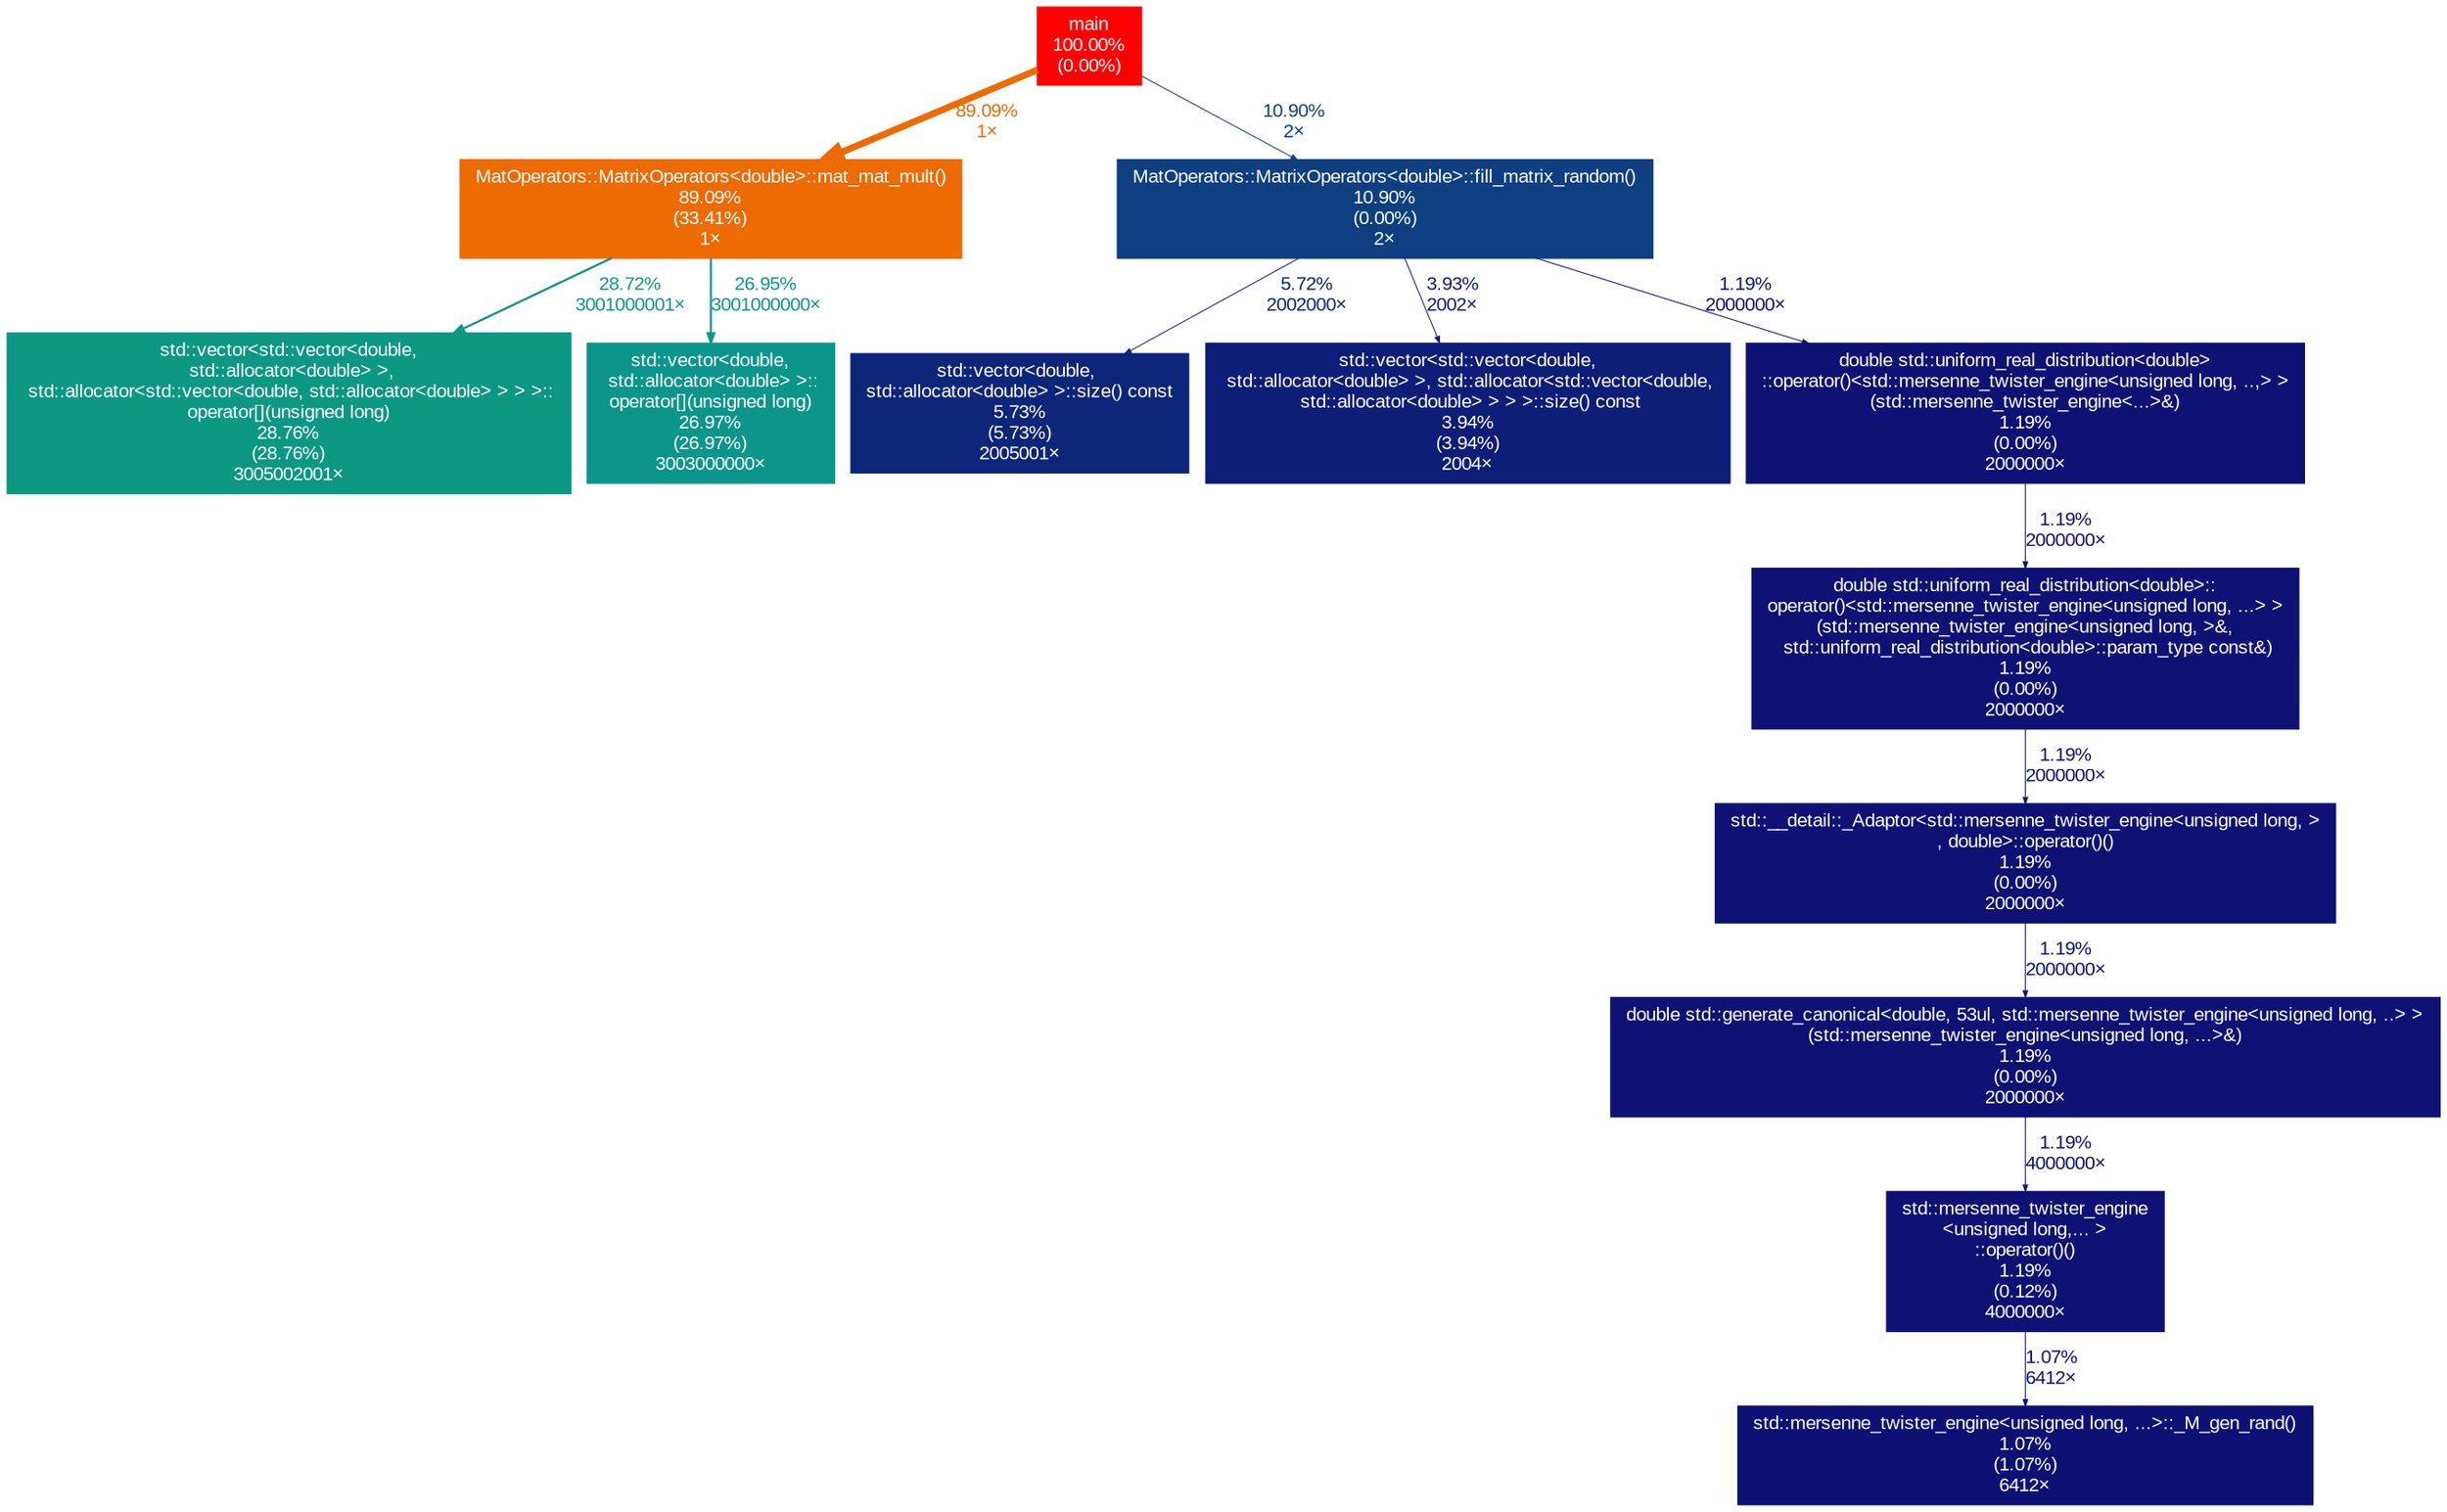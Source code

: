 digraph {
	graph [fontname=Arial, nodesep=0.125, ranksep=0.25];
	node [fontcolor=white, fontname=Arial, height=0, shape=box, style=filled, width=0];
	edge [fontname=Arial];
	1 [color="#ff0000", fontcolor="#ffffff", fontsize="10.00", label="main\n100.00%\n(0.00%)"];
	1 -> 2 [arrowsize="0.94", color="#ee6a03", fontcolor="#ee6a03", fontsize="10.00", label="89.09%\n1×", labeldistance="3.56", penwidth="3.56"];
	1 -> 5 [arrowsize="0.35", color="#0d3f81", fontcolor="#0d3f81", fontsize="10.00", label="10.90%\n2×", labeldistance="0.50", penwidth="0.50"];
	2 [color="#ee6a03", fontcolor="#ffffff", fontsize="10.00", label="MatOperators::MatrixOperators<double>::mat_mat_mult()\n89.09%\n(33.41%)\n1×"];
	2 -> 3 [arrowsize="0.54", color="#0c9883", fontcolor="#0c9883", fontsize="10.00", label="28.72%\n3001000001×", labeldistance="1.15", penwidth="1.15"];
	2 -> 4 [arrowsize="0.52", color="#0c968b", fontcolor="#0c968b", fontsize="10.00", label="26.95%\n3001000000×", labeldistance="1.08", penwidth="1.08"];
	3 [color="#0c9883", fontcolor="#ffffff", fontsize="10.00", label="std::vector<std::vector<double,\n std::allocator<double> >,\n std::allocator<std::vector<double, std::allocator<double> > > >::\noperator[](unsigned long)\n28.76%\n(28.76%)\n3005002001×"];
	4 [color="#0c968b", fontcolor="#ffffff", fontsize="10.00", label="std::vector<double,\n std::allocator<double> >::\noperator[](unsigned long)\n26.97%\n(26.97%)\n3003000000×"];
	5 [color="#0d3f81", fontcolor="#ffffff", fontsize="10.00", label="MatOperators::MatrixOperators<double>::fill_matrix_random()\n10.90%\n(0.00%)\n2×"];
	5 -> 6 [arrowsize="0.35", color="#0d267a", fontcolor="#0d267a", fontsize="10.00", label="5.72%\n2002000×", labeldistance="0.50", penwidth="0.50"];
	5 -> 7 [arrowsize="0.35", color="#0d1e78", fontcolor="#0d1e78", fontsize="10.00", label="3.93%\n2002×", labeldistance="0.50", penwidth="0.50"];
	5 -> 9 [arrowsize="0.35", color="#0d1274", fontcolor="#0d1274", fontsize="10.00", label="1.19%\n2000000×", labeldistance="0.50", penwidth="0.50"];
	6 [color="#0d267a", fontcolor="#ffffff", fontsize="10.00", label="std::vector<double, \nstd::allocator<double> >::size() const\n5.73%\n(5.73%)\n2005001×"];
	7 [color="#0d1e78", fontcolor="#ffffff", fontsize="10.00", label="std::vector<std::vector<double,\n std::allocator<double> >, std::allocator<std::vector<double,\n std::allocator<double> > > >::size() const\n3.94%\n(3.94%)\n2004×"];
	8 [color="#0d1274", fontcolor="#ffffff", fontsize="10.00", label="std::mersenne_twister_engine\n<unsigned long,... >\n::operator()()\n1.19%\n(0.12%)\n4000000×"];
	8 -> 13 [arrowsize="0.35", color="#0d1174", fontcolor="#0d1174", fontsize="10.00", label="1.07%\n6412×", labeldistance="0.50", penwidth="0.50"];
	9 [color="#0d1274", fontcolor="#ffffff", fontsize="10.00", label="double std::uniform_real_distribution<double>\n::operator()<std::mersenne_twister_engine<unsigned long, ..,> >\n(std::mersenne_twister_engine<...>&)\n1.19%\n(0.00%)\n2000000×"];
	9 -> 10 [arrowsize="0.35", color="#0d1274", fontcolor="#0d1274", fontsize="10.00", label="1.19%\n2000000×", labeldistance="0.50", penwidth="0.50"];
	10 [color="#0d1274", fontcolor="#ffffff", fontsize="10.00", label="double std::uniform_real_distribution<double>::\noperator()<std::mersenne_twister_engine<unsigned long, ...> >\n(std::mersenne_twister_engine<unsigned long, >&,\n std::uniform_real_distribution<double>::param_type const&)\n1.19%\n(0.00%)\n2000000×"];
	10 -> 11 [arrowsize="0.35", color="#0d1274", fontcolor="#0d1274", fontsize="10.00", label="1.19%\n2000000×", labeldistance="0.50", penwidth="0.50"];
	11 [color="#0d1274", fontcolor="#ffffff", fontsize="10.00", label="std::__detail::_Adaptor<std::mersenne_twister_engine<unsigned long, >\n, double>::operator()()\n1.19%\n(0.00%)\n2000000×"];
	11 -> 12 [arrowsize="0.35", color="#0d1274", fontcolor="#0d1274", fontsize="10.00", label="1.19%\n2000000×", labeldistance="0.50", penwidth="0.50"];
	12 [color="#0d1274", fontcolor="#ffffff", fontsize="10.00", label="double std::generate_canonical<double, 53ul, std::mersenne_twister_engine<unsigned long, ..> >\n(std::mersenne_twister_engine<unsigned long, ...>&)\n1.19%\n(0.00%)\n2000000×"];
	12 -> 8 [arrowsize="0.35", color="#0d1274", fontcolor="#0d1274", fontsize="10.00", label="1.19%\n4000000×", labeldistance="0.50", penwidth="0.50"];
	13 [color="#0d1174", fontcolor="#ffffff", fontsize="10.00", label="std::mersenne_twister_engine<unsigned long, ...>::_M_gen_rand()\n1.07%\n(1.07%)\n6412×"];
}
